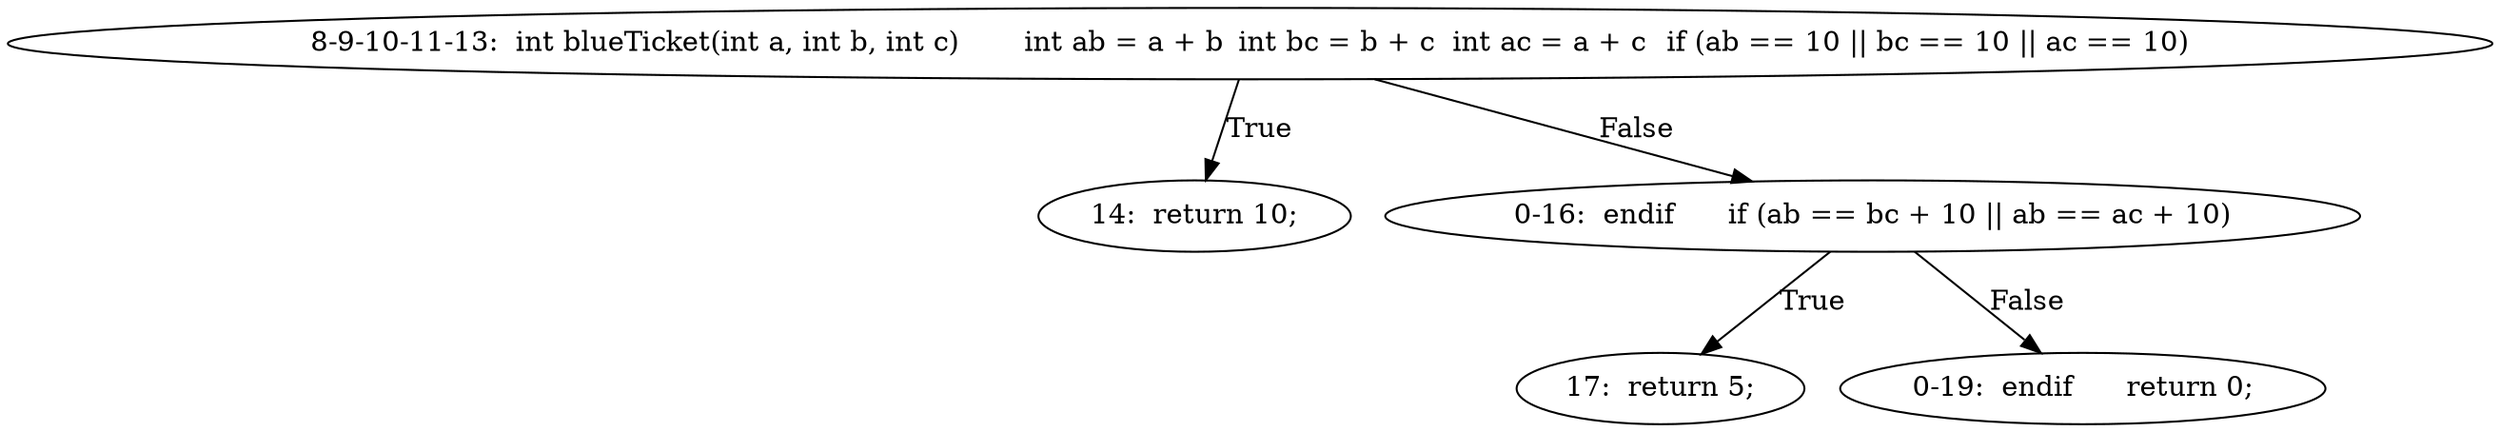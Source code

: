 digraph result_test { 
// graph-vertices
  a4  [label="8-9-10-11-13:  int blueTicket(int a, int b, int c)	int ab = a + b	int bc = b + c	int ac = a + c	if (ab == 10 || bc == 10 || ac == 10)"]; 
  5  [label="14:  return 10;"]; 
  a5  [label="0-16:  endif	if (ab == bc + 10 || ab == ac + 10)"]; 
  8  [label="17:  return 5;"]; 
  a6  [label="0-19:  endif	return 0;"]; 
// graph-edges
  a4 -> 5  [label="True"]; 
  a4 -> a5  [label="False"]; 
  a5 -> 8  [label="True"]; 
  a5 -> a6  [label="False"]; 
}